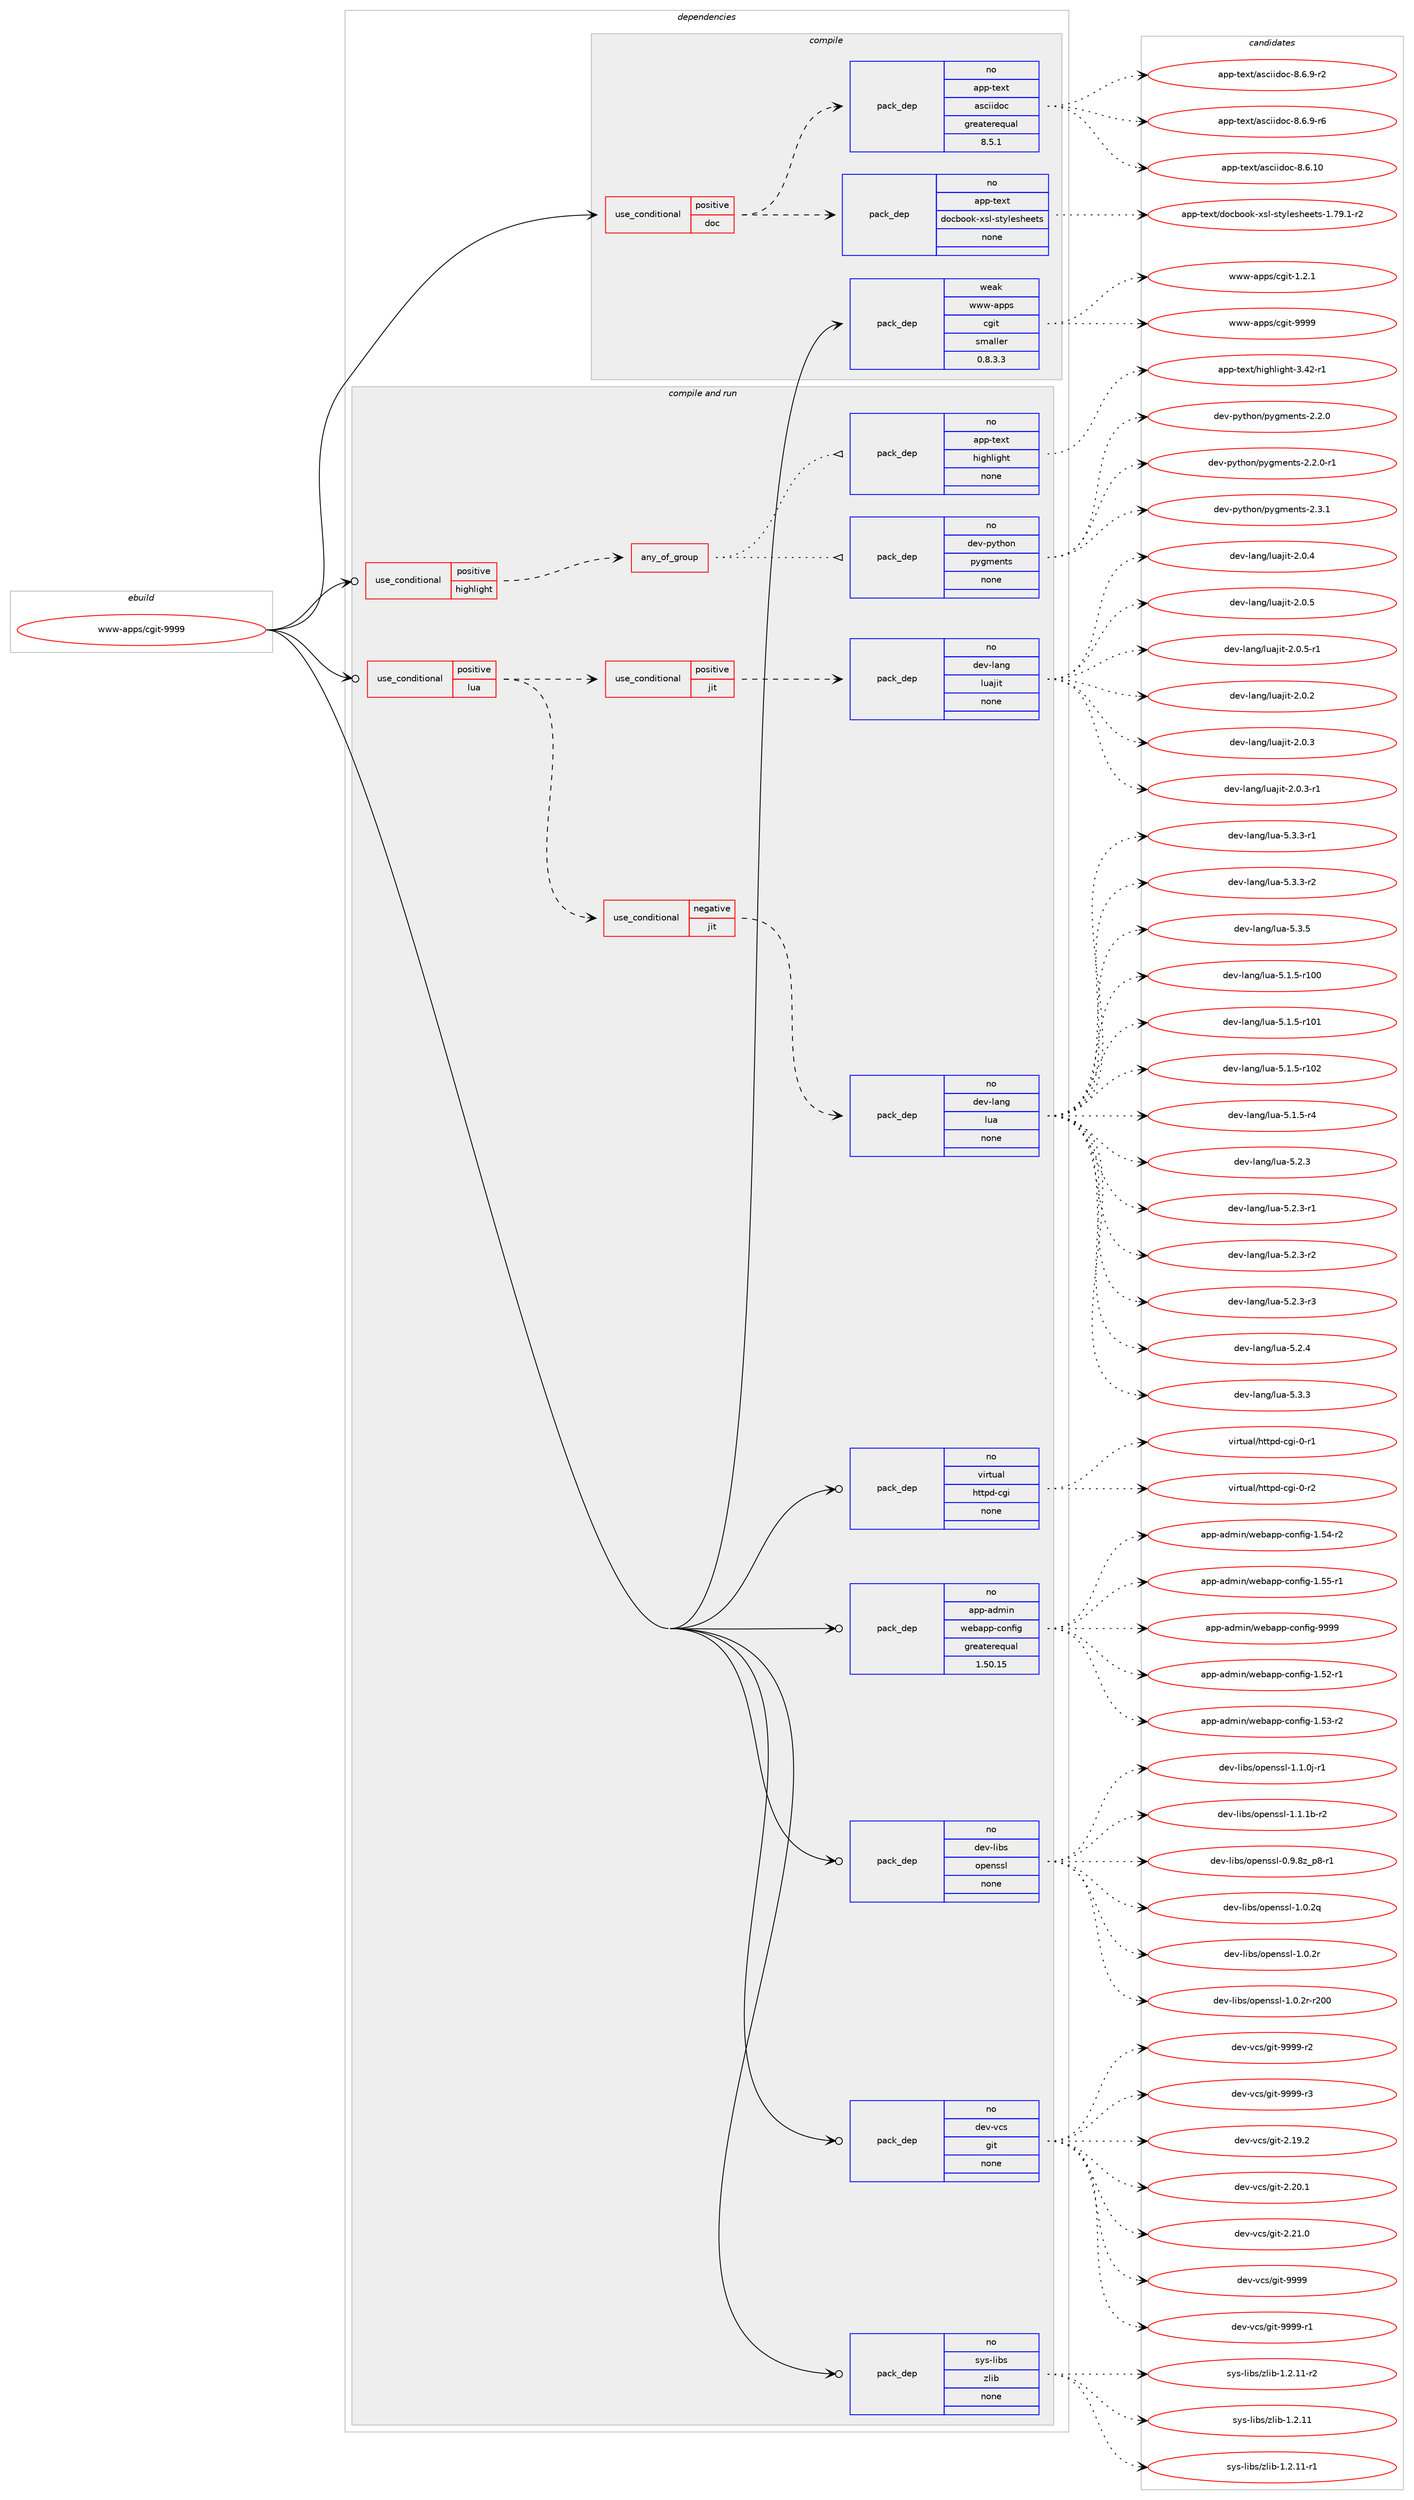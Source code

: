 digraph prolog {

# *************
# Graph options
# *************

newrank=true;
concentrate=true;
compound=true;
graph [rankdir=LR,fontname=Helvetica,fontsize=10,ranksep=1.5];#, ranksep=2.5, nodesep=0.2];
edge  [arrowhead=vee];
node  [fontname=Helvetica,fontsize=10];

# **********
# The ebuild
# **********

subgraph cluster_leftcol {
color=gray;
rank=same;
label=<<i>ebuild</i>>;
id [label="www-apps/cgit-9999", color=red, width=4, href="../www-apps/cgit-9999.svg"];
}

# ****************
# The dependencies
# ****************

subgraph cluster_midcol {
color=gray;
label=<<i>dependencies</i>>;
subgraph cluster_compile {
fillcolor="#eeeeee";
style=filled;
label=<<i>compile</i>>;
subgraph cond462964 {
dependency1744157 [label=<<TABLE BORDER="0" CELLBORDER="1" CELLSPACING="0" CELLPADDING="4"><TR><TD ROWSPAN="3" CELLPADDING="10">use_conditional</TD></TR><TR><TD>positive</TD></TR><TR><TD>doc</TD></TR></TABLE>>, shape=none, color=red];
subgraph pack1252054 {
dependency1744158 [label=<<TABLE BORDER="0" CELLBORDER="1" CELLSPACING="0" CELLPADDING="4" WIDTH="220"><TR><TD ROWSPAN="6" CELLPADDING="30">pack_dep</TD></TR><TR><TD WIDTH="110">no</TD></TR><TR><TD>app-text</TD></TR><TR><TD>docbook-xsl-stylesheets</TD></TR><TR><TD>none</TD></TR><TR><TD></TD></TR></TABLE>>, shape=none, color=blue];
}
dependency1744157:e -> dependency1744158:w [weight=20,style="dashed",arrowhead="vee"];
subgraph pack1252055 {
dependency1744159 [label=<<TABLE BORDER="0" CELLBORDER="1" CELLSPACING="0" CELLPADDING="4" WIDTH="220"><TR><TD ROWSPAN="6" CELLPADDING="30">pack_dep</TD></TR><TR><TD WIDTH="110">no</TD></TR><TR><TD>app-text</TD></TR><TR><TD>asciidoc</TD></TR><TR><TD>greaterequal</TD></TR><TR><TD>8.5.1</TD></TR></TABLE>>, shape=none, color=blue];
}
dependency1744157:e -> dependency1744159:w [weight=20,style="dashed",arrowhead="vee"];
}
id:e -> dependency1744157:w [weight=20,style="solid",arrowhead="vee"];
subgraph pack1252056 {
dependency1744160 [label=<<TABLE BORDER="0" CELLBORDER="1" CELLSPACING="0" CELLPADDING="4" WIDTH="220"><TR><TD ROWSPAN="6" CELLPADDING="30">pack_dep</TD></TR><TR><TD WIDTH="110">weak</TD></TR><TR><TD>www-apps</TD></TR><TR><TD>cgit</TD></TR><TR><TD>smaller</TD></TR><TR><TD>0.8.3.3</TD></TR></TABLE>>, shape=none, color=blue];
}
id:e -> dependency1744160:w [weight=20,style="solid",arrowhead="vee"];
}
subgraph cluster_compileandrun {
fillcolor="#eeeeee";
style=filled;
label=<<i>compile and run</i>>;
subgraph cond462965 {
dependency1744161 [label=<<TABLE BORDER="0" CELLBORDER="1" CELLSPACING="0" CELLPADDING="4"><TR><TD ROWSPAN="3" CELLPADDING="10">use_conditional</TD></TR><TR><TD>positive</TD></TR><TR><TD>highlight</TD></TR></TABLE>>, shape=none, color=red];
subgraph any28147 {
dependency1744162 [label=<<TABLE BORDER="0" CELLBORDER="1" CELLSPACING="0" CELLPADDING="4"><TR><TD CELLPADDING="10">any_of_group</TD></TR></TABLE>>, shape=none, color=red];subgraph pack1252057 {
dependency1744163 [label=<<TABLE BORDER="0" CELLBORDER="1" CELLSPACING="0" CELLPADDING="4" WIDTH="220"><TR><TD ROWSPAN="6" CELLPADDING="30">pack_dep</TD></TR><TR><TD WIDTH="110">no</TD></TR><TR><TD>dev-python</TD></TR><TR><TD>pygments</TD></TR><TR><TD>none</TD></TR><TR><TD></TD></TR></TABLE>>, shape=none, color=blue];
}
dependency1744162:e -> dependency1744163:w [weight=20,style="dotted",arrowhead="oinv"];
subgraph pack1252058 {
dependency1744164 [label=<<TABLE BORDER="0" CELLBORDER="1" CELLSPACING="0" CELLPADDING="4" WIDTH="220"><TR><TD ROWSPAN="6" CELLPADDING="30">pack_dep</TD></TR><TR><TD WIDTH="110">no</TD></TR><TR><TD>app-text</TD></TR><TR><TD>highlight</TD></TR><TR><TD>none</TD></TR><TR><TD></TD></TR></TABLE>>, shape=none, color=blue];
}
dependency1744162:e -> dependency1744164:w [weight=20,style="dotted",arrowhead="oinv"];
}
dependency1744161:e -> dependency1744162:w [weight=20,style="dashed",arrowhead="vee"];
}
id:e -> dependency1744161:w [weight=20,style="solid",arrowhead="odotvee"];
subgraph cond462966 {
dependency1744165 [label=<<TABLE BORDER="0" CELLBORDER="1" CELLSPACING="0" CELLPADDING="4"><TR><TD ROWSPAN="3" CELLPADDING="10">use_conditional</TD></TR><TR><TD>positive</TD></TR><TR><TD>lua</TD></TR></TABLE>>, shape=none, color=red];
subgraph cond462967 {
dependency1744166 [label=<<TABLE BORDER="0" CELLBORDER="1" CELLSPACING="0" CELLPADDING="4"><TR><TD ROWSPAN="3" CELLPADDING="10">use_conditional</TD></TR><TR><TD>positive</TD></TR><TR><TD>jit</TD></TR></TABLE>>, shape=none, color=red];
subgraph pack1252059 {
dependency1744167 [label=<<TABLE BORDER="0" CELLBORDER="1" CELLSPACING="0" CELLPADDING="4" WIDTH="220"><TR><TD ROWSPAN="6" CELLPADDING="30">pack_dep</TD></TR><TR><TD WIDTH="110">no</TD></TR><TR><TD>dev-lang</TD></TR><TR><TD>luajit</TD></TR><TR><TD>none</TD></TR><TR><TD></TD></TR></TABLE>>, shape=none, color=blue];
}
dependency1744166:e -> dependency1744167:w [weight=20,style="dashed",arrowhead="vee"];
}
dependency1744165:e -> dependency1744166:w [weight=20,style="dashed",arrowhead="vee"];
subgraph cond462968 {
dependency1744168 [label=<<TABLE BORDER="0" CELLBORDER="1" CELLSPACING="0" CELLPADDING="4"><TR><TD ROWSPAN="3" CELLPADDING="10">use_conditional</TD></TR><TR><TD>negative</TD></TR><TR><TD>jit</TD></TR></TABLE>>, shape=none, color=red];
subgraph pack1252060 {
dependency1744169 [label=<<TABLE BORDER="0" CELLBORDER="1" CELLSPACING="0" CELLPADDING="4" WIDTH="220"><TR><TD ROWSPAN="6" CELLPADDING="30">pack_dep</TD></TR><TR><TD WIDTH="110">no</TD></TR><TR><TD>dev-lang</TD></TR><TR><TD>lua</TD></TR><TR><TD>none</TD></TR><TR><TD></TD></TR></TABLE>>, shape=none, color=blue];
}
dependency1744168:e -> dependency1744169:w [weight=20,style="dashed",arrowhead="vee"];
}
dependency1744165:e -> dependency1744168:w [weight=20,style="dashed",arrowhead="vee"];
}
id:e -> dependency1744165:w [weight=20,style="solid",arrowhead="odotvee"];
subgraph pack1252061 {
dependency1744170 [label=<<TABLE BORDER="0" CELLBORDER="1" CELLSPACING="0" CELLPADDING="4" WIDTH="220"><TR><TD ROWSPAN="6" CELLPADDING="30">pack_dep</TD></TR><TR><TD WIDTH="110">no</TD></TR><TR><TD>app-admin</TD></TR><TR><TD>webapp-config</TD></TR><TR><TD>greaterequal</TD></TR><TR><TD>1.50.15</TD></TR></TABLE>>, shape=none, color=blue];
}
id:e -> dependency1744170:w [weight=20,style="solid",arrowhead="odotvee"];
subgraph pack1252062 {
dependency1744171 [label=<<TABLE BORDER="0" CELLBORDER="1" CELLSPACING="0" CELLPADDING="4" WIDTH="220"><TR><TD ROWSPAN="6" CELLPADDING="30">pack_dep</TD></TR><TR><TD WIDTH="110">no</TD></TR><TR><TD>dev-libs</TD></TR><TR><TD>openssl</TD></TR><TR><TD>none</TD></TR><TR><TD></TD></TR></TABLE>>, shape=none, color=blue];
}
id:e -> dependency1744171:w [weight=20,style="solid",arrowhead="odotvee"];
subgraph pack1252063 {
dependency1744172 [label=<<TABLE BORDER="0" CELLBORDER="1" CELLSPACING="0" CELLPADDING="4" WIDTH="220"><TR><TD ROWSPAN="6" CELLPADDING="30">pack_dep</TD></TR><TR><TD WIDTH="110">no</TD></TR><TR><TD>dev-vcs</TD></TR><TR><TD>git</TD></TR><TR><TD>none</TD></TR><TR><TD></TD></TR></TABLE>>, shape=none, color=blue];
}
id:e -> dependency1744172:w [weight=20,style="solid",arrowhead="odotvee"];
subgraph pack1252064 {
dependency1744173 [label=<<TABLE BORDER="0" CELLBORDER="1" CELLSPACING="0" CELLPADDING="4" WIDTH="220"><TR><TD ROWSPAN="6" CELLPADDING="30">pack_dep</TD></TR><TR><TD WIDTH="110">no</TD></TR><TR><TD>sys-libs</TD></TR><TR><TD>zlib</TD></TR><TR><TD>none</TD></TR><TR><TD></TD></TR></TABLE>>, shape=none, color=blue];
}
id:e -> dependency1744173:w [weight=20,style="solid",arrowhead="odotvee"];
subgraph pack1252065 {
dependency1744174 [label=<<TABLE BORDER="0" CELLBORDER="1" CELLSPACING="0" CELLPADDING="4" WIDTH="220"><TR><TD ROWSPAN="6" CELLPADDING="30">pack_dep</TD></TR><TR><TD WIDTH="110">no</TD></TR><TR><TD>virtual</TD></TR><TR><TD>httpd-cgi</TD></TR><TR><TD>none</TD></TR><TR><TD></TD></TR></TABLE>>, shape=none, color=blue];
}
id:e -> dependency1744174:w [weight=20,style="solid",arrowhead="odotvee"];
}
subgraph cluster_run {
fillcolor="#eeeeee";
style=filled;
label=<<i>run</i>>;
}
}

# **************
# The candidates
# **************

subgraph cluster_choices {
rank=same;
color=gray;
label=<<i>candidates</i>>;

subgraph choice1252054 {
color=black;
nodesep=1;
choice97112112451161011201164710011199981111111074512011510845115116121108101115104101101116115454946555746494511450 [label="app-text/docbook-xsl-stylesheets-1.79.1-r2", color=red, width=4,href="../app-text/docbook-xsl-stylesheets-1.79.1-r2.svg"];
dependency1744158:e -> choice97112112451161011201164710011199981111111074512011510845115116121108101115104101101116115454946555746494511450:w [style=dotted,weight="100"];
}
subgraph choice1252055 {
color=black;
nodesep=1;
choice97112112451161011201164797115991051051001119945564654464948 [label="app-text/asciidoc-8.6.10", color=red, width=4,href="../app-text/asciidoc-8.6.10.svg"];
choice9711211245116101120116479711599105105100111994556465446574511450 [label="app-text/asciidoc-8.6.9-r2", color=red, width=4,href="../app-text/asciidoc-8.6.9-r2.svg"];
choice9711211245116101120116479711599105105100111994556465446574511454 [label="app-text/asciidoc-8.6.9-r6", color=red, width=4,href="../app-text/asciidoc-8.6.9-r6.svg"];
dependency1744159:e -> choice97112112451161011201164797115991051051001119945564654464948:w [style=dotted,weight="100"];
dependency1744159:e -> choice9711211245116101120116479711599105105100111994556465446574511450:w [style=dotted,weight="100"];
dependency1744159:e -> choice9711211245116101120116479711599105105100111994556465446574511454:w [style=dotted,weight="100"];
}
subgraph choice1252056 {
color=black;
nodesep=1;
choice11911911945971121121154799103105116454946504649 [label="www-apps/cgit-1.2.1", color=red, width=4,href="../www-apps/cgit-1.2.1.svg"];
choice119119119459711211211547991031051164557575757 [label="www-apps/cgit-9999", color=red, width=4,href="../www-apps/cgit-9999.svg"];
dependency1744160:e -> choice11911911945971121121154799103105116454946504649:w [style=dotted,weight="100"];
dependency1744160:e -> choice119119119459711211211547991031051164557575757:w [style=dotted,weight="100"];
}
subgraph choice1252057 {
color=black;
nodesep=1;
choice1001011184511212111610411111047112121103109101110116115455046504648 [label="dev-python/pygments-2.2.0", color=red, width=4,href="../dev-python/pygments-2.2.0.svg"];
choice10010111845112121116104111110471121211031091011101161154550465046484511449 [label="dev-python/pygments-2.2.0-r1", color=red, width=4,href="../dev-python/pygments-2.2.0-r1.svg"];
choice1001011184511212111610411111047112121103109101110116115455046514649 [label="dev-python/pygments-2.3.1", color=red, width=4,href="../dev-python/pygments-2.3.1.svg"];
dependency1744163:e -> choice1001011184511212111610411111047112121103109101110116115455046504648:w [style=dotted,weight="100"];
dependency1744163:e -> choice10010111845112121116104111110471121211031091011101161154550465046484511449:w [style=dotted,weight="100"];
dependency1744163:e -> choice1001011184511212111610411111047112121103109101110116115455046514649:w [style=dotted,weight="100"];
}
subgraph choice1252058 {
color=black;
nodesep=1;
choice97112112451161011201164710410510310410810510310411645514652504511449 [label="app-text/highlight-3.42-r1", color=red, width=4,href="../app-text/highlight-3.42-r1.svg"];
dependency1744164:e -> choice97112112451161011201164710410510310410810510310411645514652504511449:w [style=dotted,weight="100"];
}
subgraph choice1252059 {
color=black;
nodesep=1;
choice10010111845108971101034710811797106105116455046484650 [label="dev-lang/luajit-2.0.2", color=red, width=4,href="../dev-lang/luajit-2.0.2.svg"];
choice10010111845108971101034710811797106105116455046484651 [label="dev-lang/luajit-2.0.3", color=red, width=4,href="../dev-lang/luajit-2.0.3.svg"];
choice100101118451089711010347108117971061051164550464846514511449 [label="dev-lang/luajit-2.0.3-r1", color=red, width=4,href="../dev-lang/luajit-2.0.3-r1.svg"];
choice10010111845108971101034710811797106105116455046484652 [label="dev-lang/luajit-2.0.4", color=red, width=4,href="../dev-lang/luajit-2.0.4.svg"];
choice10010111845108971101034710811797106105116455046484653 [label="dev-lang/luajit-2.0.5", color=red, width=4,href="../dev-lang/luajit-2.0.5.svg"];
choice100101118451089711010347108117971061051164550464846534511449 [label="dev-lang/luajit-2.0.5-r1", color=red, width=4,href="../dev-lang/luajit-2.0.5-r1.svg"];
dependency1744167:e -> choice10010111845108971101034710811797106105116455046484650:w [style=dotted,weight="100"];
dependency1744167:e -> choice10010111845108971101034710811797106105116455046484651:w [style=dotted,weight="100"];
dependency1744167:e -> choice100101118451089711010347108117971061051164550464846514511449:w [style=dotted,weight="100"];
dependency1744167:e -> choice10010111845108971101034710811797106105116455046484652:w [style=dotted,weight="100"];
dependency1744167:e -> choice10010111845108971101034710811797106105116455046484653:w [style=dotted,weight="100"];
dependency1744167:e -> choice100101118451089711010347108117971061051164550464846534511449:w [style=dotted,weight="100"];
}
subgraph choice1252060 {
color=black;
nodesep=1;
choice1001011184510897110103471081179745534649465345114494848 [label="dev-lang/lua-5.1.5-r100", color=red, width=4,href="../dev-lang/lua-5.1.5-r100.svg"];
choice1001011184510897110103471081179745534649465345114494849 [label="dev-lang/lua-5.1.5-r101", color=red, width=4,href="../dev-lang/lua-5.1.5-r101.svg"];
choice1001011184510897110103471081179745534649465345114494850 [label="dev-lang/lua-5.1.5-r102", color=red, width=4,href="../dev-lang/lua-5.1.5-r102.svg"];
choice100101118451089711010347108117974553464946534511452 [label="dev-lang/lua-5.1.5-r4", color=red, width=4,href="../dev-lang/lua-5.1.5-r4.svg"];
choice10010111845108971101034710811797455346504651 [label="dev-lang/lua-5.2.3", color=red, width=4,href="../dev-lang/lua-5.2.3.svg"];
choice100101118451089711010347108117974553465046514511449 [label="dev-lang/lua-5.2.3-r1", color=red, width=4,href="../dev-lang/lua-5.2.3-r1.svg"];
choice100101118451089711010347108117974553465046514511450 [label="dev-lang/lua-5.2.3-r2", color=red, width=4,href="../dev-lang/lua-5.2.3-r2.svg"];
choice100101118451089711010347108117974553465046514511451 [label="dev-lang/lua-5.2.3-r3", color=red, width=4,href="../dev-lang/lua-5.2.3-r3.svg"];
choice10010111845108971101034710811797455346504652 [label="dev-lang/lua-5.2.4", color=red, width=4,href="../dev-lang/lua-5.2.4.svg"];
choice10010111845108971101034710811797455346514651 [label="dev-lang/lua-5.3.3", color=red, width=4,href="../dev-lang/lua-5.3.3.svg"];
choice100101118451089711010347108117974553465146514511449 [label="dev-lang/lua-5.3.3-r1", color=red, width=4,href="../dev-lang/lua-5.3.3-r1.svg"];
choice100101118451089711010347108117974553465146514511450 [label="dev-lang/lua-5.3.3-r2", color=red, width=4,href="../dev-lang/lua-5.3.3-r2.svg"];
choice10010111845108971101034710811797455346514653 [label="dev-lang/lua-5.3.5", color=red, width=4,href="../dev-lang/lua-5.3.5.svg"];
dependency1744169:e -> choice1001011184510897110103471081179745534649465345114494848:w [style=dotted,weight="100"];
dependency1744169:e -> choice1001011184510897110103471081179745534649465345114494849:w [style=dotted,weight="100"];
dependency1744169:e -> choice1001011184510897110103471081179745534649465345114494850:w [style=dotted,weight="100"];
dependency1744169:e -> choice100101118451089711010347108117974553464946534511452:w [style=dotted,weight="100"];
dependency1744169:e -> choice10010111845108971101034710811797455346504651:w [style=dotted,weight="100"];
dependency1744169:e -> choice100101118451089711010347108117974553465046514511449:w [style=dotted,weight="100"];
dependency1744169:e -> choice100101118451089711010347108117974553465046514511450:w [style=dotted,weight="100"];
dependency1744169:e -> choice100101118451089711010347108117974553465046514511451:w [style=dotted,weight="100"];
dependency1744169:e -> choice10010111845108971101034710811797455346504652:w [style=dotted,weight="100"];
dependency1744169:e -> choice10010111845108971101034710811797455346514651:w [style=dotted,weight="100"];
dependency1744169:e -> choice100101118451089711010347108117974553465146514511449:w [style=dotted,weight="100"];
dependency1744169:e -> choice100101118451089711010347108117974553465146514511450:w [style=dotted,weight="100"];
dependency1744169:e -> choice10010111845108971101034710811797455346514653:w [style=dotted,weight="100"];
}
subgraph choice1252061 {
color=black;
nodesep=1;
choice971121124597100109105110471191019897112112459911111010210510345494653504511449 [label="app-admin/webapp-config-1.52-r1", color=red, width=4,href="../app-admin/webapp-config-1.52-r1.svg"];
choice971121124597100109105110471191019897112112459911111010210510345494653514511450 [label="app-admin/webapp-config-1.53-r2", color=red, width=4,href="../app-admin/webapp-config-1.53-r2.svg"];
choice971121124597100109105110471191019897112112459911111010210510345494653524511450 [label="app-admin/webapp-config-1.54-r2", color=red, width=4,href="../app-admin/webapp-config-1.54-r2.svg"];
choice971121124597100109105110471191019897112112459911111010210510345494653534511449 [label="app-admin/webapp-config-1.55-r1", color=red, width=4,href="../app-admin/webapp-config-1.55-r1.svg"];
choice97112112459710010910511047119101989711211245991111101021051034557575757 [label="app-admin/webapp-config-9999", color=red, width=4,href="../app-admin/webapp-config-9999.svg"];
dependency1744170:e -> choice971121124597100109105110471191019897112112459911111010210510345494653504511449:w [style=dotted,weight="100"];
dependency1744170:e -> choice971121124597100109105110471191019897112112459911111010210510345494653514511450:w [style=dotted,weight="100"];
dependency1744170:e -> choice971121124597100109105110471191019897112112459911111010210510345494653524511450:w [style=dotted,weight="100"];
dependency1744170:e -> choice971121124597100109105110471191019897112112459911111010210510345494653534511449:w [style=dotted,weight="100"];
dependency1744170:e -> choice97112112459710010910511047119101989711211245991111101021051034557575757:w [style=dotted,weight="100"];
}
subgraph choice1252062 {
color=black;
nodesep=1;
choice10010111845108105981154711111210111011511510845484657465612295112564511449 [label="dev-libs/openssl-0.9.8z_p8-r1", color=red, width=4,href="../dev-libs/openssl-0.9.8z_p8-r1.svg"];
choice100101118451081059811547111112101110115115108454946484650113 [label="dev-libs/openssl-1.0.2q", color=red, width=4,href="../dev-libs/openssl-1.0.2q.svg"];
choice100101118451081059811547111112101110115115108454946484650114 [label="dev-libs/openssl-1.0.2r", color=red, width=4,href="../dev-libs/openssl-1.0.2r.svg"];
choice10010111845108105981154711111210111011511510845494648465011445114504848 [label="dev-libs/openssl-1.0.2r-r200", color=red, width=4,href="../dev-libs/openssl-1.0.2r-r200.svg"];
choice1001011184510810598115471111121011101151151084549464946481064511449 [label="dev-libs/openssl-1.1.0j-r1", color=red, width=4,href="../dev-libs/openssl-1.1.0j-r1.svg"];
choice100101118451081059811547111112101110115115108454946494649984511450 [label="dev-libs/openssl-1.1.1b-r2", color=red, width=4,href="../dev-libs/openssl-1.1.1b-r2.svg"];
dependency1744171:e -> choice10010111845108105981154711111210111011511510845484657465612295112564511449:w [style=dotted,weight="100"];
dependency1744171:e -> choice100101118451081059811547111112101110115115108454946484650113:w [style=dotted,weight="100"];
dependency1744171:e -> choice100101118451081059811547111112101110115115108454946484650114:w [style=dotted,weight="100"];
dependency1744171:e -> choice10010111845108105981154711111210111011511510845494648465011445114504848:w [style=dotted,weight="100"];
dependency1744171:e -> choice1001011184510810598115471111121011101151151084549464946481064511449:w [style=dotted,weight="100"];
dependency1744171:e -> choice100101118451081059811547111112101110115115108454946494649984511450:w [style=dotted,weight="100"];
}
subgraph choice1252063 {
color=black;
nodesep=1;
choice10010111845118991154710310511645504649574650 [label="dev-vcs/git-2.19.2", color=red, width=4,href="../dev-vcs/git-2.19.2.svg"];
choice10010111845118991154710310511645504650484649 [label="dev-vcs/git-2.20.1", color=red, width=4,href="../dev-vcs/git-2.20.1.svg"];
choice10010111845118991154710310511645504650494648 [label="dev-vcs/git-2.21.0", color=red, width=4,href="../dev-vcs/git-2.21.0.svg"];
choice1001011184511899115471031051164557575757 [label="dev-vcs/git-9999", color=red, width=4,href="../dev-vcs/git-9999.svg"];
choice10010111845118991154710310511645575757574511449 [label="dev-vcs/git-9999-r1", color=red, width=4,href="../dev-vcs/git-9999-r1.svg"];
choice10010111845118991154710310511645575757574511450 [label="dev-vcs/git-9999-r2", color=red, width=4,href="../dev-vcs/git-9999-r2.svg"];
choice10010111845118991154710310511645575757574511451 [label="dev-vcs/git-9999-r3", color=red, width=4,href="../dev-vcs/git-9999-r3.svg"];
dependency1744172:e -> choice10010111845118991154710310511645504649574650:w [style=dotted,weight="100"];
dependency1744172:e -> choice10010111845118991154710310511645504650484649:w [style=dotted,weight="100"];
dependency1744172:e -> choice10010111845118991154710310511645504650494648:w [style=dotted,weight="100"];
dependency1744172:e -> choice1001011184511899115471031051164557575757:w [style=dotted,weight="100"];
dependency1744172:e -> choice10010111845118991154710310511645575757574511449:w [style=dotted,weight="100"];
dependency1744172:e -> choice10010111845118991154710310511645575757574511450:w [style=dotted,weight="100"];
dependency1744172:e -> choice10010111845118991154710310511645575757574511451:w [style=dotted,weight="100"];
}
subgraph choice1252064 {
color=black;
nodesep=1;
choice1151211154510810598115471221081059845494650464949 [label="sys-libs/zlib-1.2.11", color=red, width=4,href="../sys-libs/zlib-1.2.11.svg"];
choice11512111545108105981154712210810598454946504649494511449 [label="sys-libs/zlib-1.2.11-r1", color=red, width=4,href="../sys-libs/zlib-1.2.11-r1.svg"];
choice11512111545108105981154712210810598454946504649494511450 [label="sys-libs/zlib-1.2.11-r2", color=red, width=4,href="../sys-libs/zlib-1.2.11-r2.svg"];
dependency1744173:e -> choice1151211154510810598115471221081059845494650464949:w [style=dotted,weight="100"];
dependency1744173:e -> choice11512111545108105981154712210810598454946504649494511449:w [style=dotted,weight="100"];
dependency1744173:e -> choice11512111545108105981154712210810598454946504649494511450:w [style=dotted,weight="100"];
}
subgraph choice1252065 {
color=black;
nodesep=1;
choice1181051141161179710847104116116112100459910310545484511449 [label="virtual/httpd-cgi-0-r1", color=red, width=4,href="../virtual/httpd-cgi-0-r1.svg"];
choice1181051141161179710847104116116112100459910310545484511450 [label="virtual/httpd-cgi-0-r2", color=red, width=4,href="../virtual/httpd-cgi-0-r2.svg"];
dependency1744174:e -> choice1181051141161179710847104116116112100459910310545484511449:w [style=dotted,weight="100"];
dependency1744174:e -> choice1181051141161179710847104116116112100459910310545484511450:w [style=dotted,weight="100"];
}
}

}
